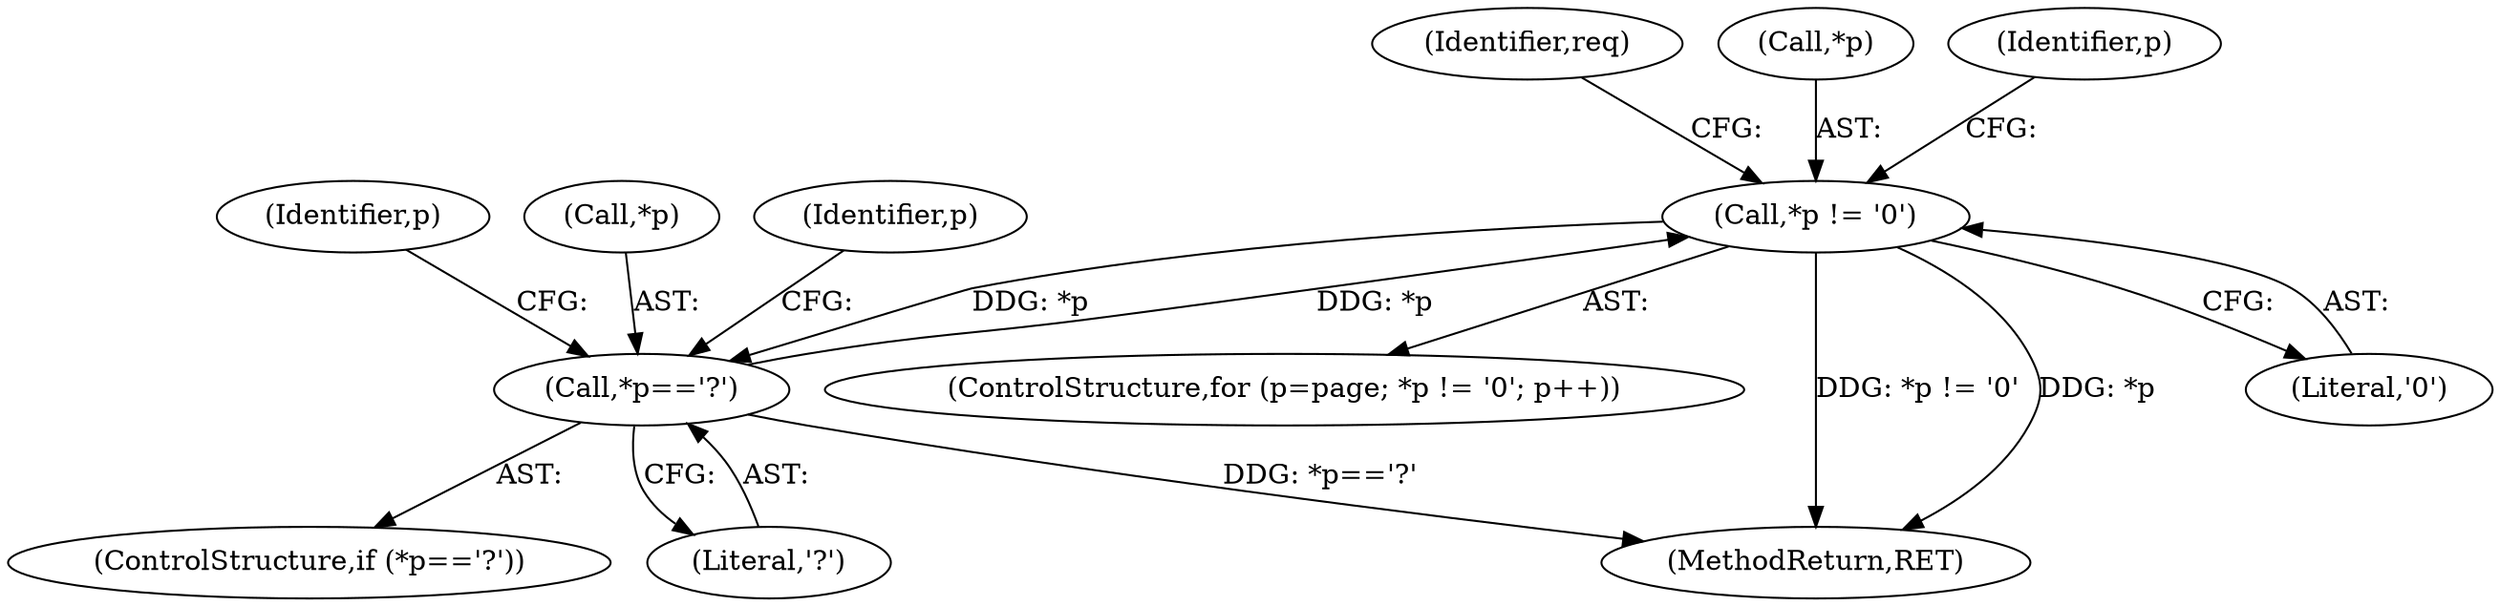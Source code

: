 digraph "0_didiwiki_5e5c796617e1712905dc5462b94bd5e6c08d15ea@pointer" {
"1000206" [label="(Call,*p != '\0')"];
"1000213" [label="(Call,*p=='?')"];
"1000206" [label="(Call,*p != '\0')"];
"1000212" [label="(ControlStructure,if (*p=='?'))"];
"1000206" [label="(Call,*p != '\0')"];
"1000202" [label="(ControlStructure,for (p=page; *p != '\0'; p++))"];
"1000224" [label="(Identifier,req)"];
"1000363" [label="(MethodReturn,RET)"];
"1000220" [label="(Identifier,p)"];
"1000207" [label="(Call,*p)"];
"1000214" [label="(Call,*p)"];
"1000215" [label="(Identifier,p)"];
"1000216" [label="(Literal,'?')"];
"1000211" [label="(Identifier,p)"];
"1000213" [label="(Call,*p=='?')"];
"1000209" [label="(Literal,'\0')"];
"1000206" -> "1000202"  [label="AST: "];
"1000206" -> "1000209"  [label="CFG: "];
"1000207" -> "1000206"  [label="AST: "];
"1000209" -> "1000206"  [label="AST: "];
"1000215" -> "1000206"  [label="CFG: "];
"1000224" -> "1000206"  [label="CFG: "];
"1000206" -> "1000363"  [label="DDG: *p != '\0'"];
"1000206" -> "1000363"  [label="DDG: *p"];
"1000213" -> "1000206"  [label="DDG: *p"];
"1000206" -> "1000213"  [label="DDG: *p"];
"1000213" -> "1000212"  [label="AST: "];
"1000213" -> "1000216"  [label="CFG: "];
"1000214" -> "1000213"  [label="AST: "];
"1000216" -> "1000213"  [label="AST: "];
"1000220" -> "1000213"  [label="CFG: "];
"1000211" -> "1000213"  [label="CFG: "];
"1000213" -> "1000363"  [label="DDG: *p=='?'"];
}
